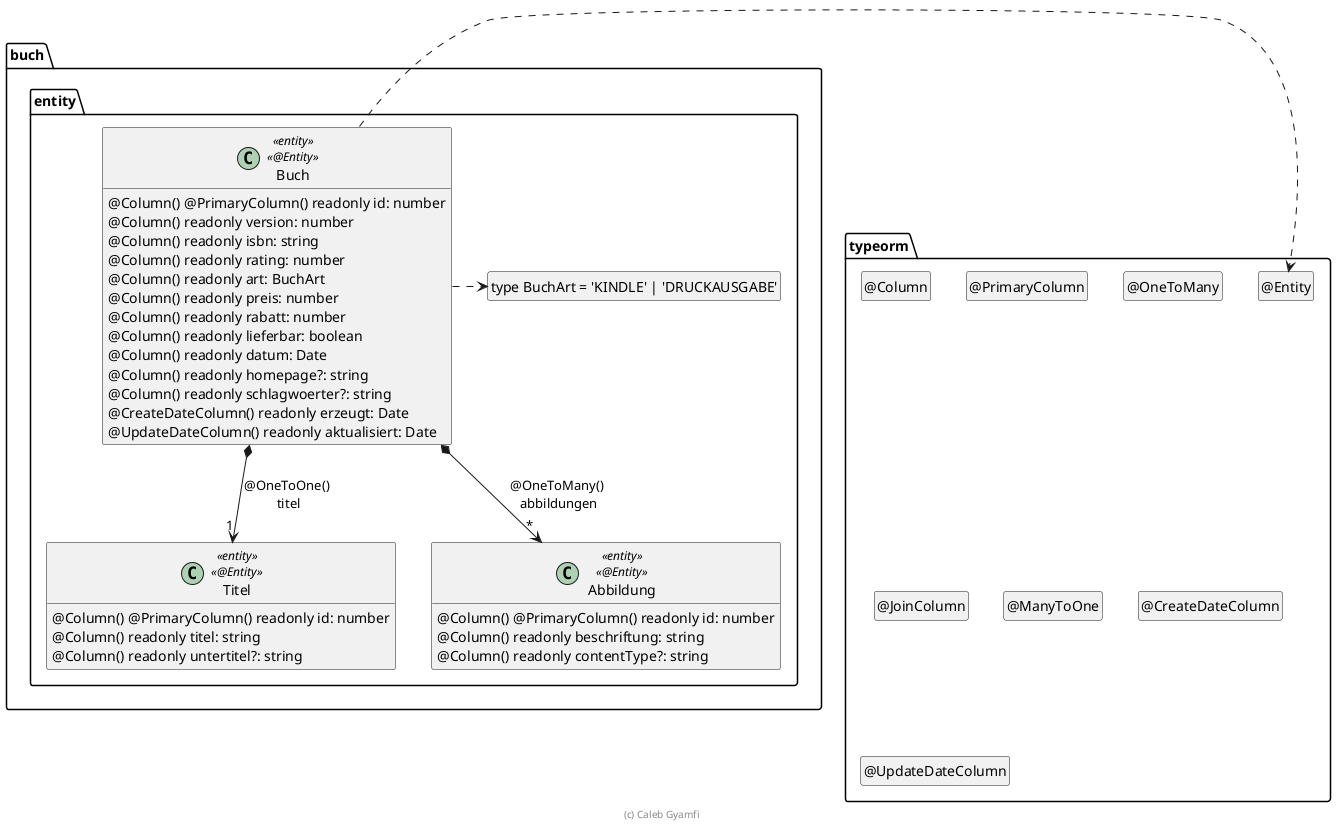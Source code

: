 ' Copyright (C) 2019 - present Caleb Gyamfi, Hochschule Karlsruhe
'
' This program is free software: you can redistribute it and/or modify
' it under the terms of the GNU General Public License as published by
' the Free Software Foundation, either version 3 of the License, or
' (at your option) any later version.
'
' This program is distributed in the hope that it will be useful,
' but WITHOUT ANY WARRANTY; without even the implied warranty of
' MERCHANTABILITY or FITNESS FOR A PARTICULAR PURPOSE.  See the
' GNU General Public License for more details.
'
' You should have received a copy of the GNU General Public License
' along with this program.  If not, see <https://www.gnu.org/licenses/>.

' Preview durch <Alt>d

@startuml Entity

package typeorm {
  class "@Entity" as Entity
  hide Entity circle
  class "@Column" as Column
  hide Column circle
  class "@PrimaryColumn" as PrimaryColumn
  hide PrimaryColumn circle
  class "@OneToMany" as OneToMany
  hide OneToMany circle
  class "@JoinColumn" as JoinColumn
  hide JoinColumn circle
  class "@ManyToOne" as ManyToOne
  hide ManyToOne circle
  class "@CreateDateColumn" as CreateDateColumn
  hide CreateDateColumn circle
  class "@UpdateDateColumn" as UpdateDateColumn
  hide UpdateDateColumn circle
}

package buch.entity {
  class "type BuchArt = 'KINDLE' | 'DRUCKAUSGABE'" as BuchArt
  hide BuchArt circle

  class Buch <<entity>> <<@Entity>> {
    @Column() @PrimaryColumn() readonly id: number
    @Column() readonly version: number
    @Column() readonly isbn: string
    @Column() readonly rating: number
    @Column() readonly art: BuchArt
    @Column() readonly preis: number
    @Column() readonly rabatt: number
    @Column() readonly lieferbar: boolean
    @Column() readonly datum: Date
    @Column() readonly homepage?: string
    @Column() readonly schlagwoerter?: string
    @CreateDateColumn() readonly erzeugt: Date
    @UpdateDateColumn() readonly aktualisiert: Date
  }

  class Titel <<entity>> <<@Entity>> {
    @Column() @PrimaryColumn() readonly id: number
    @Column() readonly titel: string
    @Column() readonly untertitel?: string
  }

  class Abbildung <<entity>> <<@Entity>> {
    @Column() @PrimaryColumn() readonly id: number
    @Column() readonly beschriftung: string
    @Column() readonly contentType?: string
  }

  Buch *--> "1" Titel : @OneToOne() \ntitel
  Buch *--> "*" Abbildung : @OneToMany() \nabbildungen

  Buch .right.> Entity
  Buch .right.> BuchArt
}

hide empty members

footer (c) Caleb Gyamfi

@enduml
